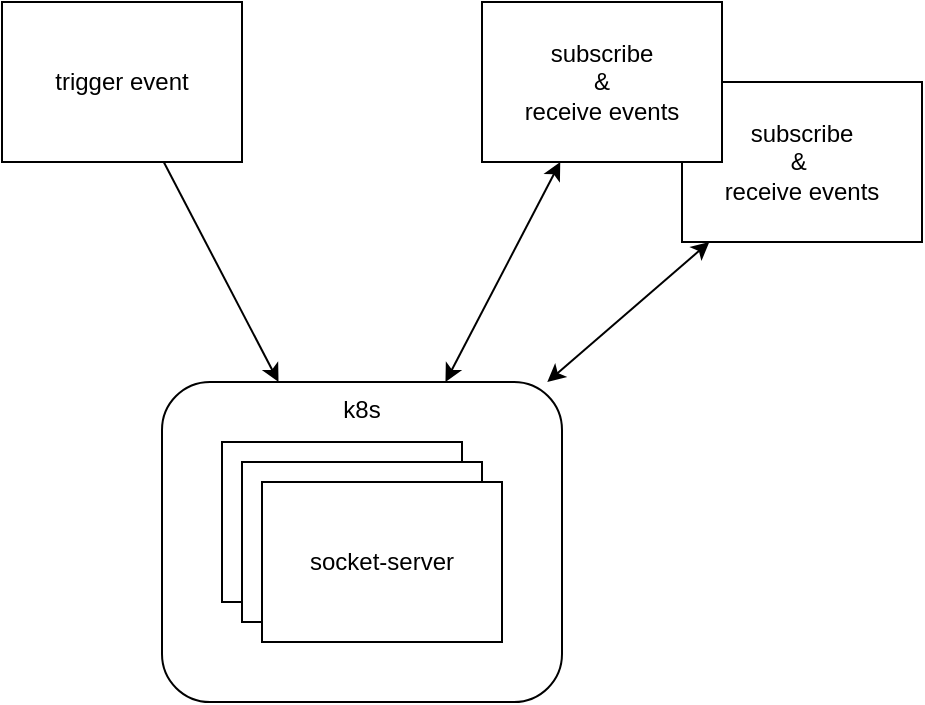 <mxfile version="13.8.1" type="github">
  <diagram id="TdVT5JBEjUix6JMwK_E3" name="Page-1">
    <mxGraphModel dx="491" dy="1109" grid="1" gridSize="10" guides="1" tooltips="1" connect="1" arrows="1" fold="1" page="1" pageScale="1" pageWidth="850" pageHeight="1100" math="0" shadow="0">
      <root>
        <mxCell id="0" />
        <mxCell id="1" parent="0" />
        <mxCell id="xgVZhX-ZcYtGazhankvf-12" value="k8s" style="rounded=1;whiteSpace=wrap;html=1;verticalAlign=top;" vertex="1" parent="1">
          <mxGeometry x="240" y="390" width="200" height="160" as="geometry" />
        </mxCell>
        <mxCell id="xgVZhX-ZcYtGazhankvf-2" value="subscribe&lt;br&gt;&amp;amp;&amp;nbsp;&lt;br&gt;receive&amp;nbsp;events" style="rounded=0;whiteSpace=wrap;html=1;" vertex="1" parent="1">
          <mxGeometry x="500" y="240" width="120" height="80" as="geometry" />
        </mxCell>
        <mxCell id="xgVZhX-ZcYtGazhankvf-7" style="rounded=0;orthogonalLoop=1;jettySize=auto;html=1;startArrow=classic;startFill=1;" edge="1" parent="1" source="xgVZhX-ZcYtGazhankvf-1" target="xgVZhX-ZcYtGazhankvf-12">
          <mxGeometry relative="1" as="geometry" />
        </mxCell>
        <mxCell id="xgVZhX-ZcYtGazhankvf-1" value="subscribe&lt;br&gt;&amp;amp; &lt;br&gt;receive&amp;nbsp;events" style="rounded=0;whiteSpace=wrap;html=1;" vertex="1" parent="1">
          <mxGeometry x="400" y="200" width="120" height="80" as="geometry" />
        </mxCell>
        <mxCell id="xgVZhX-ZcYtGazhankvf-8" style="edgeStyle=none;rounded=0;orthogonalLoop=1;jettySize=auto;html=1;startArrow=classic;startFill=1;" edge="1" parent="1" source="xgVZhX-ZcYtGazhankvf-2" target="xgVZhX-ZcYtGazhankvf-12">
          <mxGeometry relative="1" as="geometry" />
        </mxCell>
        <mxCell id="xgVZhX-ZcYtGazhankvf-5" value="socket-server" style="rounded=0;whiteSpace=wrap;html=1;" vertex="1" parent="1">
          <mxGeometry x="270" y="420" width="120" height="80" as="geometry" />
        </mxCell>
        <mxCell id="xgVZhX-ZcYtGazhankvf-11" style="edgeStyle=none;rounded=0;orthogonalLoop=1;jettySize=auto;html=1;" edge="1" parent="1" source="xgVZhX-ZcYtGazhankvf-9" target="xgVZhX-ZcYtGazhankvf-12">
          <mxGeometry relative="1" as="geometry" />
        </mxCell>
        <mxCell id="xgVZhX-ZcYtGazhankvf-9" value="trigger event" style="rounded=0;whiteSpace=wrap;html=1;" vertex="1" parent="1">
          <mxGeometry x="160" y="200" width="120" height="80" as="geometry" />
        </mxCell>
        <mxCell id="xgVZhX-ZcYtGazhankvf-13" value="socket-server" style="rounded=0;whiteSpace=wrap;html=1;" vertex="1" parent="1">
          <mxGeometry x="280" y="430" width="120" height="80" as="geometry" />
        </mxCell>
        <mxCell id="xgVZhX-ZcYtGazhankvf-14" value="socket-server" style="rounded=0;whiteSpace=wrap;html=1;" vertex="1" parent="1">
          <mxGeometry x="290" y="440" width="120" height="80" as="geometry" />
        </mxCell>
      </root>
    </mxGraphModel>
  </diagram>
</mxfile>
